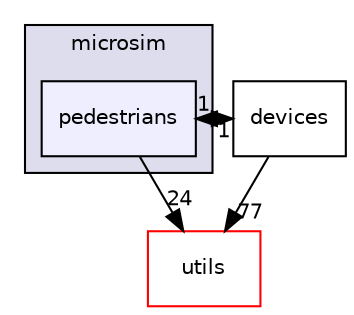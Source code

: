 digraph "pedestrians" {
  compound=true
  node [ fontsize="10", fontname="Helvetica"];
  edge [ labelfontsize="10", labelfontname="Helvetica"];
  subgraph clusterdir_c7d973c7c9e9679ded42ec1d95c4b47a {
    graph [ bgcolor="#ddddee", pencolor="black", label="microsim" fontname="Helvetica", fontsize="10", URL="dir_c7d973c7c9e9679ded42ec1d95c4b47a.html"]
  dir_54a7a814d53b07ff5b0078ed64f6d2db [shape=box, label="pedestrians", style="filled", fillcolor="#eeeeff", pencolor="black", URL="dir_54a7a814d53b07ff5b0078ed64f6d2db.html"];
  }
  dir_ca7c674de4ed344dd0eadb8610d69872 [shape=box label="devices" URL="dir_ca7c674de4ed344dd0eadb8610d69872.html"];
  dir_313caf1132e152dd9b58bea13a4052ca [shape=box label="utils" fillcolor="white" style="filled" color="red" URL="dir_313caf1132e152dd9b58bea13a4052ca.html"];
  dir_54a7a814d53b07ff5b0078ed64f6d2db->dir_ca7c674de4ed344dd0eadb8610d69872 [headlabel="1", labeldistance=1.5 headhref="dir_000050_000049.html"];
  dir_54a7a814d53b07ff5b0078ed64f6d2db->dir_313caf1132e152dd9b58bea13a4052ca [headlabel="24", labeldistance=1.5 headhref="dir_000050_000001.html"];
  dir_ca7c674de4ed344dd0eadb8610d69872->dir_54a7a814d53b07ff5b0078ed64f6d2db [headlabel="1", labeldistance=1.5 headhref="dir_000049_000050.html"];
  dir_ca7c674de4ed344dd0eadb8610d69872->dir_313caf1132e152dd9b58bea13a4052ca [headlabel="77", labeldistance=1.5 headhref="dir_000049_000001.html"];
}
